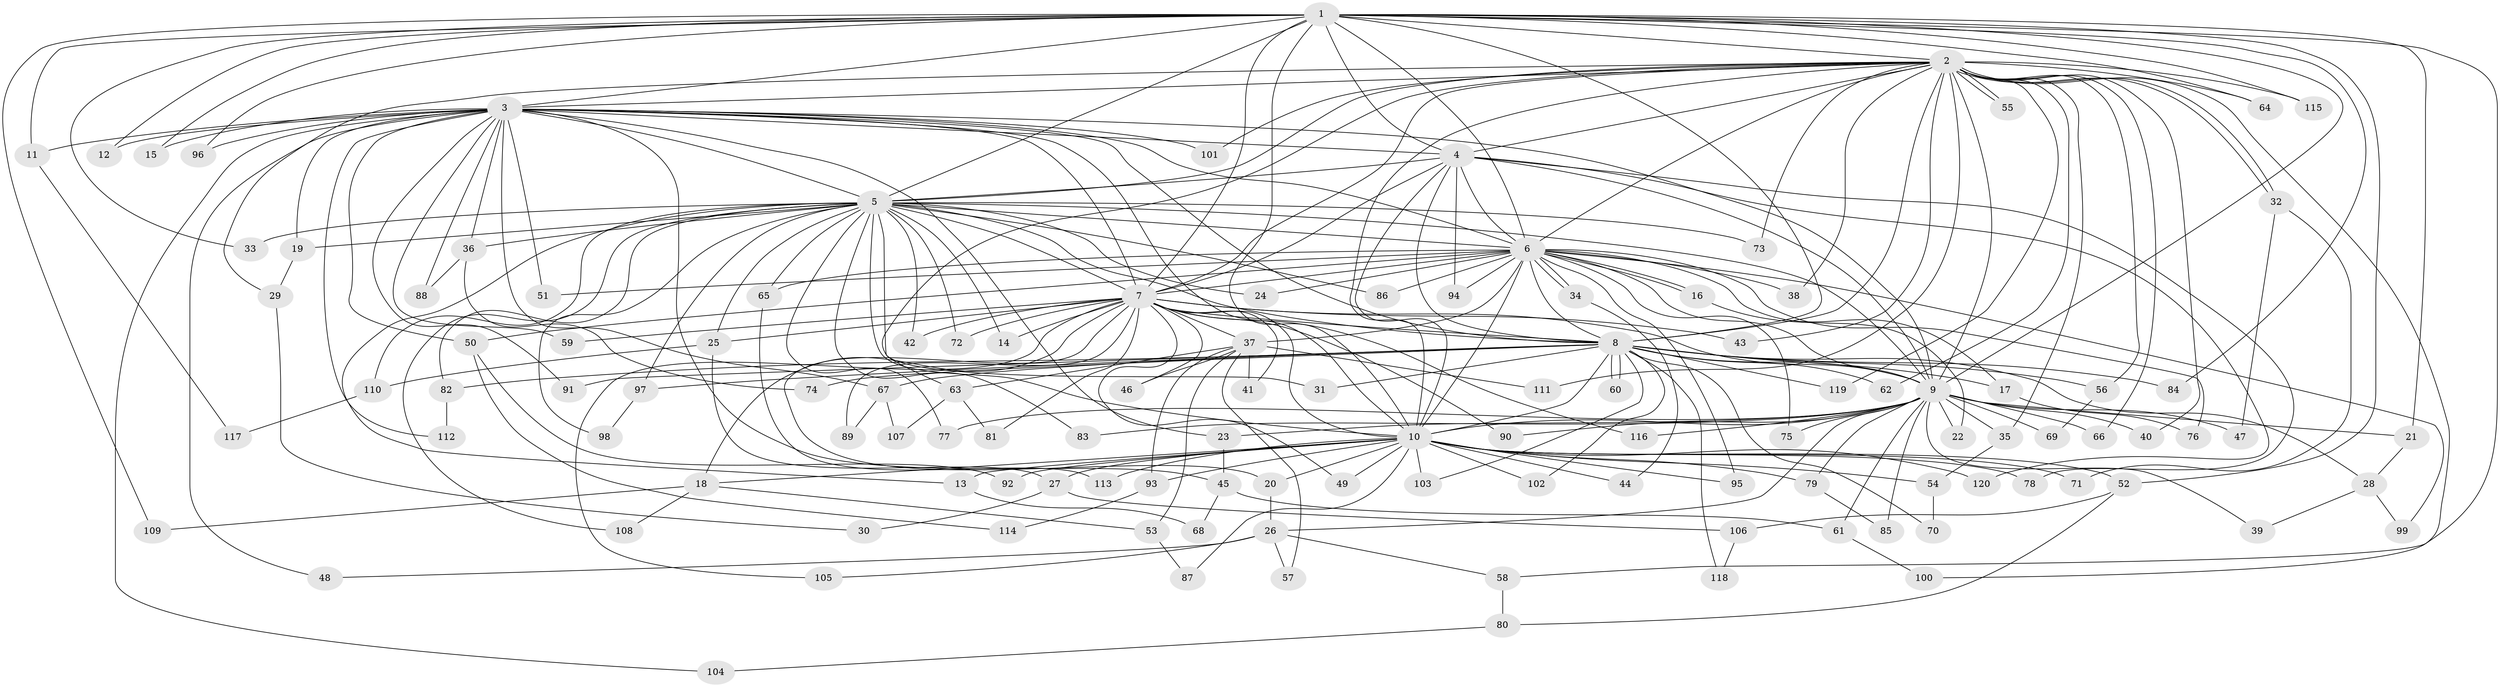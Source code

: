 // Generated by graph-tools (version 1.1) at 2025/34/03/09/25 02:34:44]
// undirected, 120 vertices, 265 edges
graph export_dot {
graph [start="1"]
  node [color=gray90,style=filled];
  1;
  2;
  3;
  4;
  5;
  6;
  7;
  8;
  9;
  10;
  11;
  12;
  13;
  14;
  15;
  16;
  17;
  18;
  19;
  20;
  21;
  22;
  23;
  24;
  25;
  26;
  27;
  28;
  29;
  30;
  31;
  32;
  33;
  34;
  35;
  36;
  37;
  38;
  39;
  40;
  41;
  42;
  43;
  44;
  45;
  46;
  47;
  48;
  49;
  50;
  51;
  52;
  53;
  54;
  55;
  56;
  57;
  58;
  59;
  60;
  61;
  62;
  63;
  64;
  65;
  66;
  67;
  68;
  69;
  70;
  71;
  72;
  73;
  74;
  75;
  76;
  77;
  78;
  79;
  80;
  81;
  82;
  83;
  84;
  85;
  86;
  87;
  88;
  89;
  90;
  91;
  92;
  93;
  94;
  95;
  96;
  97;
  98;
  99;
  100;
  101;
  102;
  103;
  104;
  105;
  106;
  107;
  108;
  109;
  110;
  111;
  112;
  113;
  114;
  115;
  116;
  117;
  118;
  119;
  120;
  1 -- 2;
  1 -- 3;
  1 -- 4;
  1 -- 5;
  1 -- 6;
  1 -- 7;
  1 -- 8;
  1 -- 9;
  1 -- 10;
  1 -- 11;
  1 -- 12;
  1 -- 15;
  1 -- 21;
  1 -- 33;
  1 -- 52;
  1 -- 58;
  1 -- 64;
  1 -- 84;
  1 -- 96;
  1 -- 109;
  1 -- 115;
  2 -- 3;
  2 -- 4;
  2 -- 5;
  2 -- 6;
  2 -- 7;
  2 -- 8;
  2 -- 9;
  2 -- 10;
  2 -- 29;
  2 -- 32;
  2 -- 32;
  2 -- 35;
  2 -- 38;
  2 -- 40;
  2 -- 43;
  2 -- 55;
  2 -- 55;
  2 -- 56;
  2 -- 62;
  2 -- 63;
  2 -- 64;
  2 -- 66;
  2 -- 73;
  2 -- 100;
  2 -- 101;
  2 -- 111;
  2 -- 115;
  2 -- 119;
  3 -- 4;
  3 -- 5;
  3 -- 6;
  3 -- 7;
  3 -- 8;
  3 -- 9;
  3 -- 10;
  3 -- 11;
  3 -- 12;
  3 -- 15;
  3 -- 19;
  3 -- 23;
  3 -- 36;
  3 -- 45;
  3 -- 48;
  3 -- 50;
  3 -- 51;
  3 -- 59;
  3 -- 67;
  3 -- 88;
  3 -- 91;
  3 -- 96;
  3 -- 101;
  3 -- 104;
  3 -- 112;
  4 -- 5;
  4 -- 6;
  4 -- 7;
  4 -- 8;
  4 -- 9;
  4 -- 10;
  4 -- 78;
  4 -- 94;
  4 -- 120;
  5 -- 6;
  5 -- 7;
  5 -- 8;
  5 -- 9;
  5 -- 10;
  5 -- 13;
  5 -- 14;
  5 -- 19;
  5 -- 24;
  5 -- 25;
  5 -- 31;
  5 -- 33;
  5 -- 36;
  5 -- 42;
  5 -- 65;
  5 -- 72;
  5 -- 73;
  5 -- 77;
  5 -- 82;
  5 -- 83;
  5 -- 86;
  5 -- 97;
  5 -- 98;
  5 -- 108;
  5 -- 110;
  6 -- 7;
  6 -- 8;
  6 -- 9;
  6 -- 10;
  6 -- 16;
  6 -- 16;
  6 -- 17;
  6 -- 24;
  6 -- 34;
  6 -- 34;
  6 -- 37;
  6 -- 38;
  6 -- 50;
  6 -- 51;
  6 -- 65;
  6 -- 75;
  6 -- 76;
  6 -- 86;
  6 -- 94;
  6 -- 95;
  6 -- 99;
  7 -- 8;
  7 -- 9;
  7 -- 10;
  7 -- 14;
  7 -- 18;
  7 -- 20;
  7 -- 25;
  7 -- 37;
  7 -- 41;
  7 -- 42;
  7 -- 43;
  7 -- 46;
  7 -- 49;
  7 -- 59;
  7 -- 72;
  7 -- 81;
  7 -- 89;
  7 -- 90;
  7 -- 105;
  7 -- 116;
  8 -- 9;
  8 -- 10;
  8 -- 17;
  8 -- 28;
  8 -- 31;
  8 -- 56;
  8 -- 60;
  8 -- 60;
  8 -- 62;
  8 -- 67;
  8 -- 70;
  8 -- 74;
  8 -- 82;
  8 -- 84;
  8 -- 91;
  8 -- 97;
  8 -- 102;
  8 -- 103;
  8 -- 118;
  8 -- 119;
  9 -- 10;
  9 -- 21;
  9 -- 22;
  9 -- 23;
  9 -- 26;
  9 -- 35;
  9 -- 39;
  9 -- 40;
  9 -- 47;
  9 -- 61;
  9 -- 66;
  9 -- 69;
  9 -- 75;
  9 -- 77;
  9 -- 79;
  9 -- 83;
  9 -- 85;
  9 -- 90;
  9 -- 116;
  10 -- 13;
  10 -- 18;
  10 -- 20;
  10 -- 27;
  10 -- 44;
  10 -- 49;
  10 -- 52;
  10 -- 54;
  10 -- 71;
  10 -- 78;
  10 -- 79;
  10 -- 87;
  10 -- 92;
  10 -- 93;
  10 -- 95;
  10 -- 102;
  10 -- 103;
  10 -- 113;
  10 -- 120;
  11 -- 117;
  13 -- 68;
  16 -- 22;
  17 -- 76;
  18 -- 53;
  18 -- 108;
  18 -- 109;
  19 -- 29;
  20 -- 26;
  21 -- 28;
  23 -- 45;
  25 -- 27;
  25 -- 110;
  26 -- 48;
  26 -- 57;
  26 -- 58;
  26 -- 105;
  27 -- 30;
  27 -- 106;
  28 -- 39;
  28 -- 99;
  29 -- 30;
  32 -- 47;
  32 -- 71;
  34 -- 44;
  35 -- 54;
  36 -- 74;
  36 -- 88;
  37 -- 41;
  37 -- 46;
  37 -- 53;
  37 -- 57;
  37 -- 63;
  37 -- 93;
  37 -- 111;
  45 -- 61;
  45 -- 68;
  50 -- 92;
  50 -- 114;
  52 -- 80;
  52 -- 106;
  53 -- 87;
  54 -- 70;
  56 -- 69;
  58 -- 80;
  61 -- 100;
  63 -- 81;
  63 -- 107;
  65 -- 113;
  67 -- 89;
  67 -- 107;
  79 -- 85;
  80 -- 104;
  82 -- 112;
  93 -- 114;
  97 -- 98;
  106 -- 118;
  110 -- 117;
}
